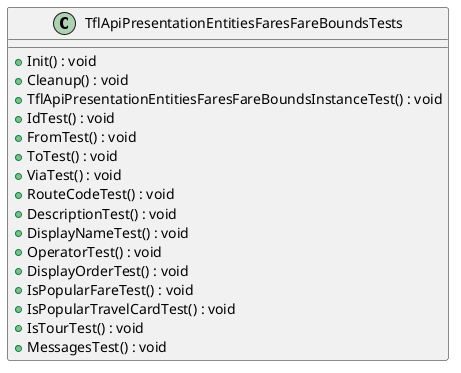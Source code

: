 @startuml
class TflApiPresentationEntitiesFaresFareBoundsTests {
    + Init() : void
    + Cleanup() : void
    + TflApiPresentationEntitiesFaresFareBoundsInstanceTest() : void
    + IdTest() : void
    + FromTest() : void
    + ToTest() : void
    + ViaTest() : void
    + RouteCodeTest() : void
    + DescriptionTest() : void
    + DisplayNameTest() : void
    + OperatorTest() : void
    + DisplayOrderTest() : void
    + IsPopularFareTest() : void
    + IsPopularTravelCardTest() : void
    + IsTourTest() : void
    + MessagesTest() : void
}
@enduml
